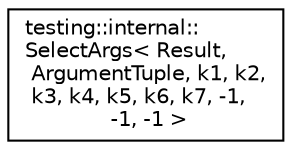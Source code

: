 digraph "クラス階層図"
{
  edge [fontname="Helvetica",fontsize="10",labelfontname="Helvetica",labelfontsize="10"];
  node [fontname="Helvetica",fontsize="10",shape=record];
  rankdir="LR";
  Node0 [label="testing::internal::\lSelectArgs\< Result,\l ArgumentTuple, k1, k2,\l k3, k4, k5, k6, k7, -1,\l -1, -1 \>",height=0.2,width=0.4,color="black", fillcolor="white", style="filled",URL="$d4/df1/classtesting_1_1internal_1_1_select_args_3_01_result_00_01_argument_tuple_00_01k1_00_01k2_00_01kf4b89906ed32c76471b80b75f77e1355.html"];
}
